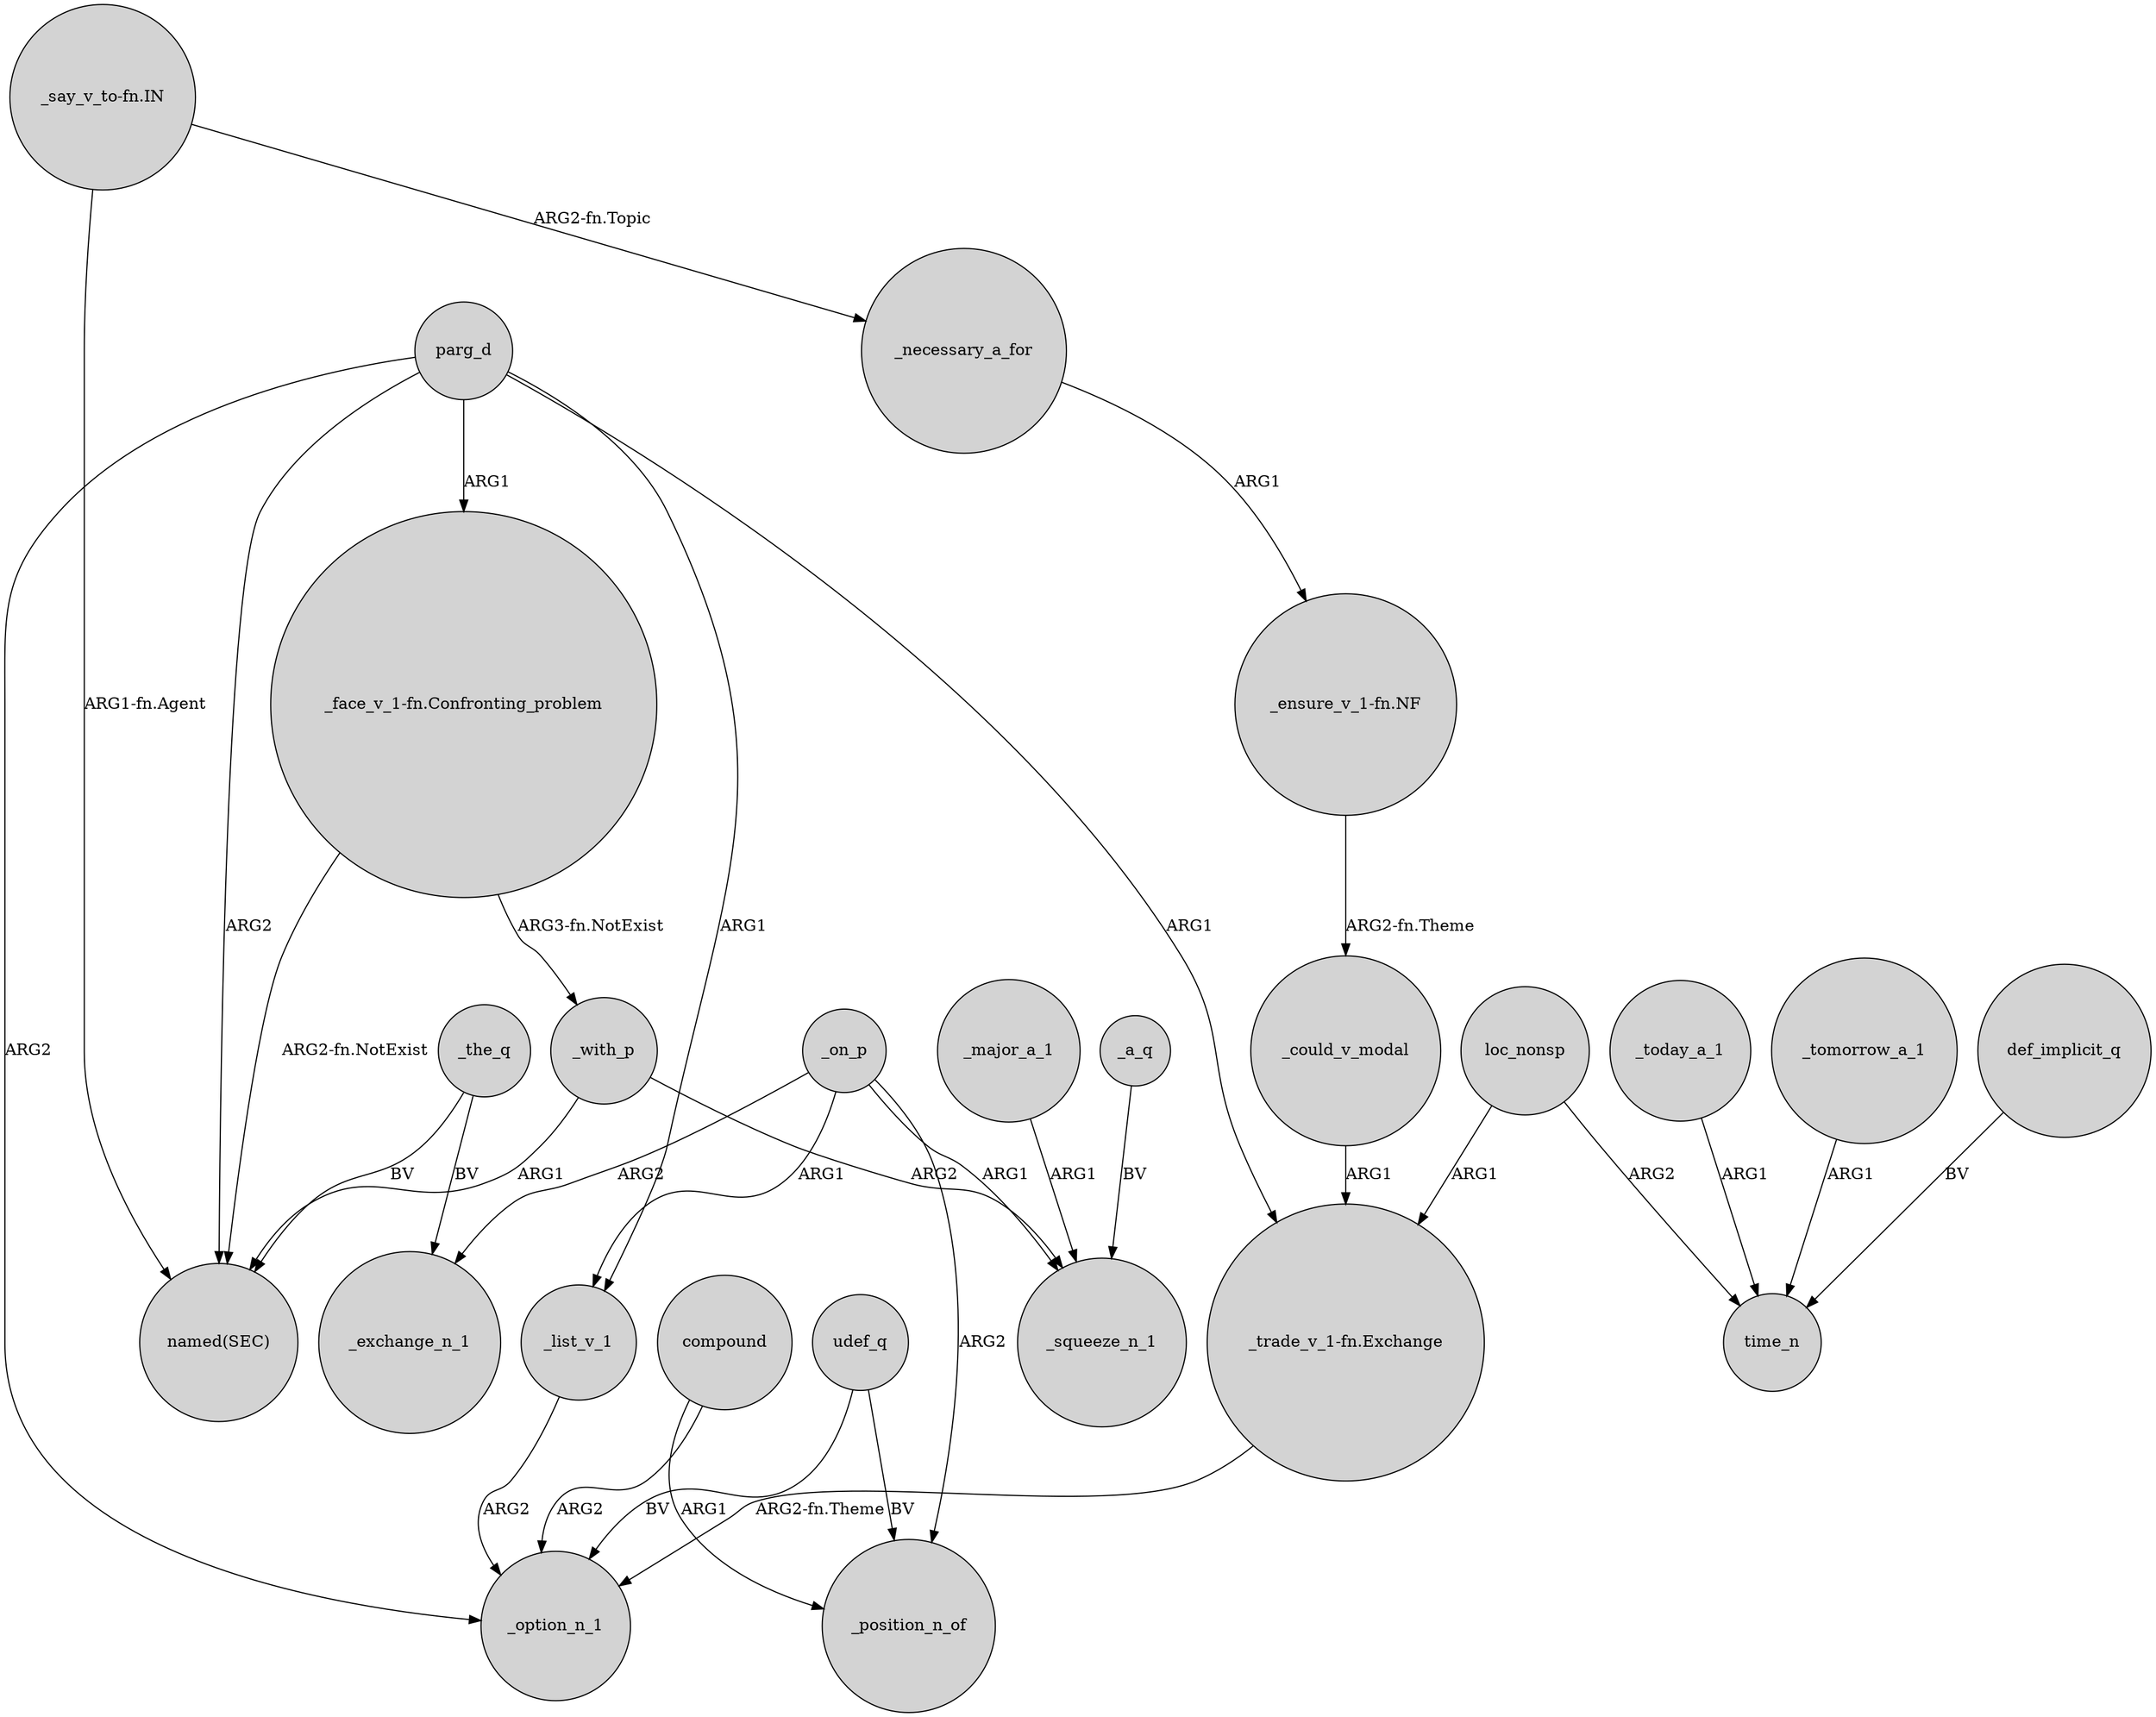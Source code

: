 digraph {
	node [shape=circle style=filled]
	parg_d -> "named(SEC)" [label=ARG2]
	_on_p -> _position_n_of [label=ARG2]
	loc_nonsp -> "_trade_v_1-fn.Exchange" [label=ARG1]
	_today_a_1 -> time_n [label=ARG1]
	_tomorrow_a_1 -> time_n [label=ARG1]
	udef_q -> _option_n_1 [label=BV]
	parg_d -> "_trade_v_1-fn.Exchange" [label=ARG1]
	_on_p -> _squeeze_n_1 [label=ARG1]
	parg_d -> _option_n_1 [label=ARG2]
	_list_v_1 -> _option_n_1 [label=ARG2]
	parg_d -> _list_v_1 [label=ARG1]
	_on_p -> _list_v_1 [label=ARG1]
	"_say_v_to-fn.IN" -> "named(SEC)" [label="ARG1-fn.Agent"]
	"_trade_v_1-fn.Exchange" -> _option_n_1 [label="ARG2-fn.Theme"]
	_a_q -> _squeeze_n_1 [label=BV]
	_the_q -> "named(SEC)" [label=BV]
	loc_nonsp -> time_n [label=ARG2]
	parg_d -> "_face_v_1-fn.Confronting_problem" [label=ARG1]
	"_ensure_v_1-fn.NF" -> _could_v_modal [label="ARG2-fn.Theme"]
	_could_v_modal -> "_trade_v_1-fn.Exchange" [label=ARG1]
	_major_a_1 -> _squeeze_n_1 [label=ARG1]
	_necessary_a_for -> "_ensure_v_1-fn.NF" [label=ARG1]
	compound -> _option_n_1 [label=ARG2]
	"_face_v_1-fn.Confronting_problem" -> "named(SEC)" [label="ARG2-fn.NotExist"]
	compound -> _position_n_of [label=ARG1]
	_with_p -> _squeeze_n_1 [label=ARG2]
	"_say_v_to-fn.IN" -> _necessary_a_for [label="ARG2-fn.Topic"]
	_on_p -> _exchange_n_1 [label=ARG2]
	"_face_v_1-fn.Confronting_problem" -> _with_p [label="ARG3-fn.NotExist"]
	udef_q -> _position_n_of [label=BV]
	_with_p -> "named(SEC)" [label=ARG1]
	_the_q -> _exchange_n_1 [label=BV]
	def_implicit_q -> time_n [label=BV]
}
